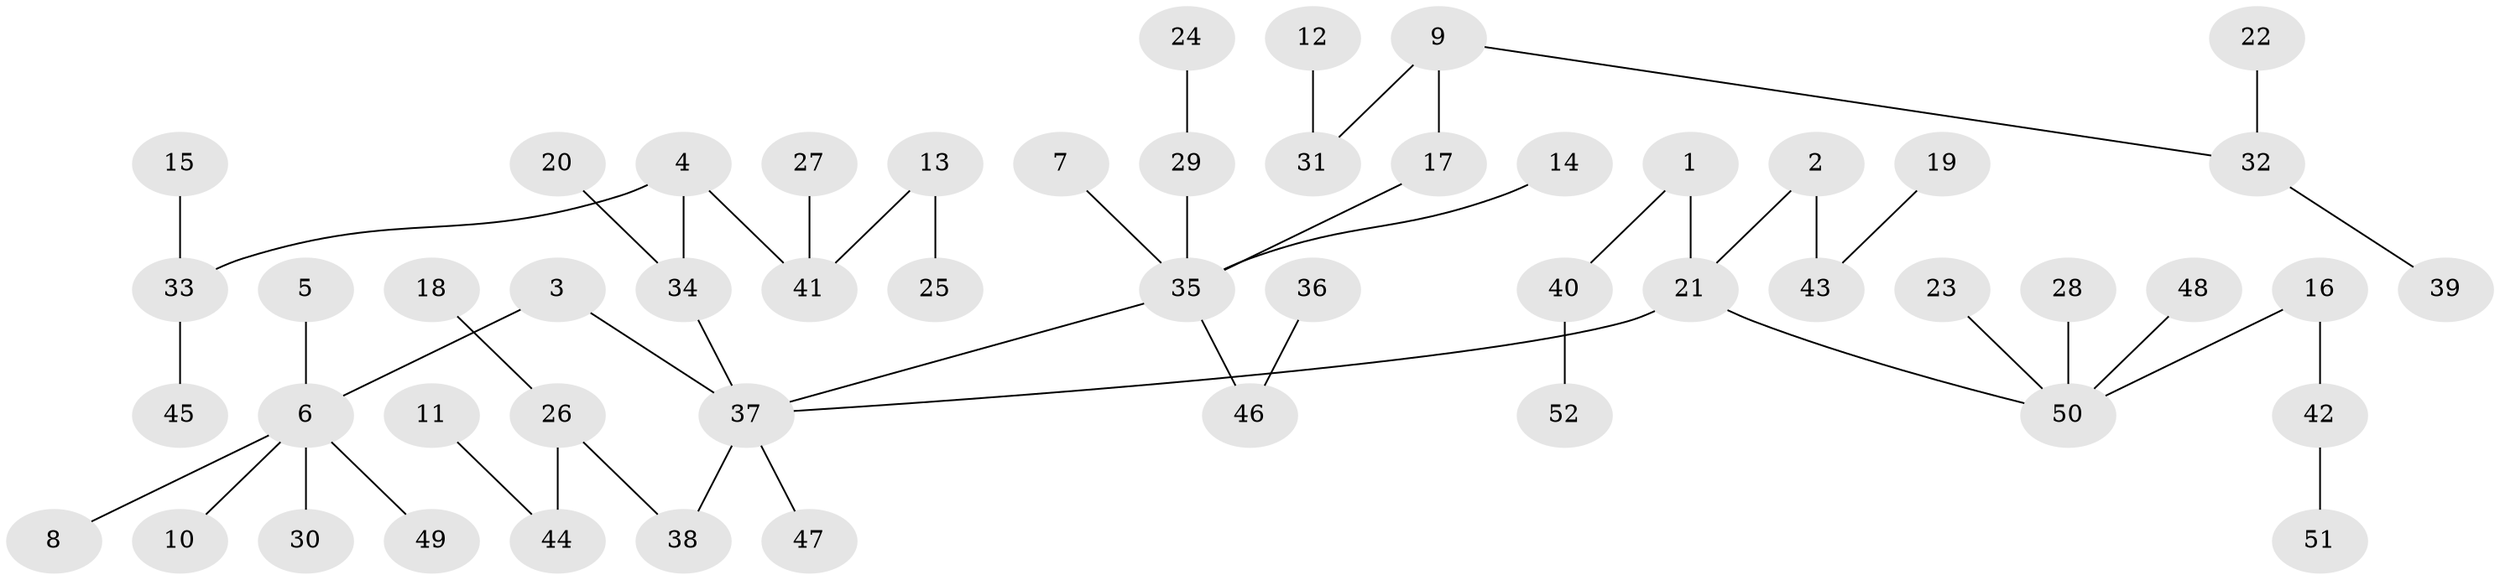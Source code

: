 // original degree distribution, {8: 0.019230769230769232, 5: 0.009615384615384616, 3: 0.19230769230769232, 2: 0.10576923076923077, 7: 0.019230769230769232, 4: 0.0673076923076923, 1: 0.5865384615384616}
// Generated by graph-tools (version 1.1) at 2025/37/03/04/25 23:37:22]
// undirected, 52 vertices, 51 edges
graph export_dot {
  node [color=gray90,style=filled];
  1;
  2;
  3;
  4;
  5;
  6;
  7;
  8;
  9;
  10;
  11;
  12;
  13;
  14;
  15;
  16;
  17;
  18;
  19;
  20;
  21;
  22;
  23;
  24;
  25;
  26;
  27;
  28;
  29;
  30;
  31;
  32;
  33;
  34;
  35;
  36;
  37;
  38;
  39;
  40;
  41;
  42;
  43;
  44;
  45;
  46;
  47;
  48;
  49;
  50;
  51;
  52;
  1 -- 21 [weight=1.0];
  1 -- 40 [weight=1.0];
  2 -- 21 [weight=1.0];
  2 -- 43 [weight=1.0];
  3 -- 6 [weight=1.0];
  3 -- 37 [weight=1.0];
  4 -- 33 [weight=1.0];
  4 -- 34 [weight=1.0];
  4 -- 41 [weight=1.0];
  5 -- 6 [weight=1.0];
  6 -- 8 [weight=1.0];
  6 -- 10 [weight=1.0];
  6 -- 30 [weight=1.0];
  6 -- 49 [weight=1.0];
  7 -- 35 [weight=1.0];
  9 -- 17 [weight=1.0];
  9 -- 31 [weight=1.0];
  9 -- 32 [weight=1.0];
  11 -- 44 [weight=1.0];
  12 -- 31 [weight=1.0];
  13 -- 25 [weight=1.0];
  13 -- 41 [weight=1.0];
  14 -- 35 [weight=1.0];
  15 -- 33 [weight=1.0];
  16 -- 42 [weight=1.0];
  16 -- 50 [weight=1.0];
  17 -- 35 [weight=1.0];
  18 -- 26 [weight=1.0];
  19 -- 43 [weight=1.0];
  20 -- 34 [weight=1.0];
  21 -- 37 [weight=1.0];
  21 -- 50 [weight=1.0];
  22 -- 32 [weight=1.0];
  23 -- 50 [weight=1.0];
  24 -- 29 [weight=1.0];
  26 -- 38 [weight=1.0];
  26 -- 44 [weight=1.0];
  27 -- 41 [weight=1.0];
  28 -- 50 [weight=1.0];
  29 -- 35 [weight=1.0];
  32 -- 39 [weight=1.0];
  33 -- 45 [weight=1.0];
  34 -- 37 [weight=1.0];
  35 -- 37 [weight=1.0];
  35 -- 46 [weight=1.0];
  36 -- 46 [weight=1.0];
  37 -- 38 [weight=1.0];
  37 -- 47 [weight=1.0];
  40 -- 52 [weight=1.0];
  42 -- 51 [weight=1.0];
  48 -- 50 [weight=1.0];
}

